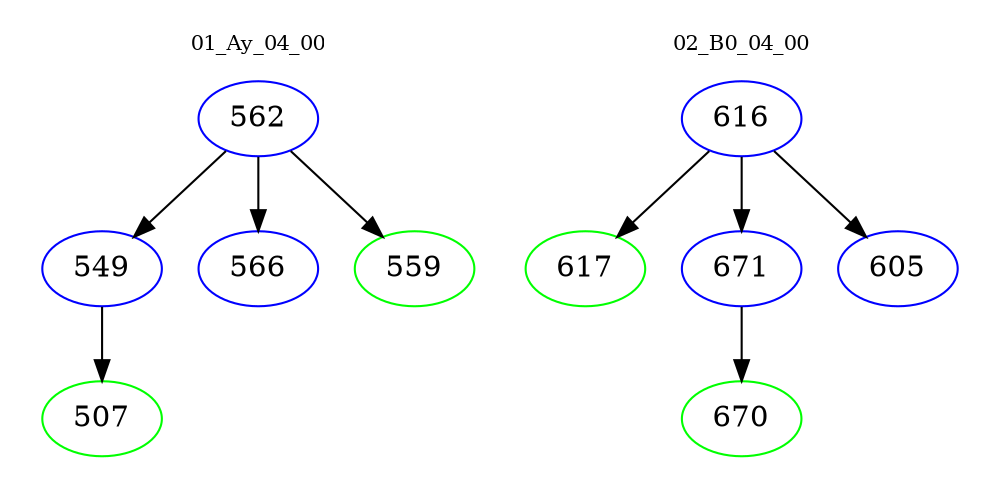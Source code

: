 digraph{
subgraph cluster_0 {
color = white
label = "01_Ay_04_00";
fontsize=10;
T0_562 [label="562", color="blue"]
T0_562 -> T0_549 [color="black"]
T0_549 [label="549", color="blue"]
T0_549 -> T0_507 [color="black"]
T0_507 [label="507", color="green"]
T0_562 -> T0_566 [color="black"]
T0_566 [label="566", color="blue"]
T0_562 -> T0_559 [color="black"]
T0_559 [label="559", color="green"]
}
subgraph cluster_1 {
color = white
label = "02_B0_04_00";
fontsize=10;
T1_616 [label="616", color="blue"]
T1_616 -> T1_617 [color="black"]
T1_617 [label="617", color="green"]
T1_616 -> T1_671 [color="black"]
T1_671 [label="671", color="blue"]
T1_671 -> T1_670 [color="black"]
T1_670 [label="670", color="green"]
T1_616 -> T1_605 [color="black"]
T1_605 [label="605", color="blue"]
}
}
